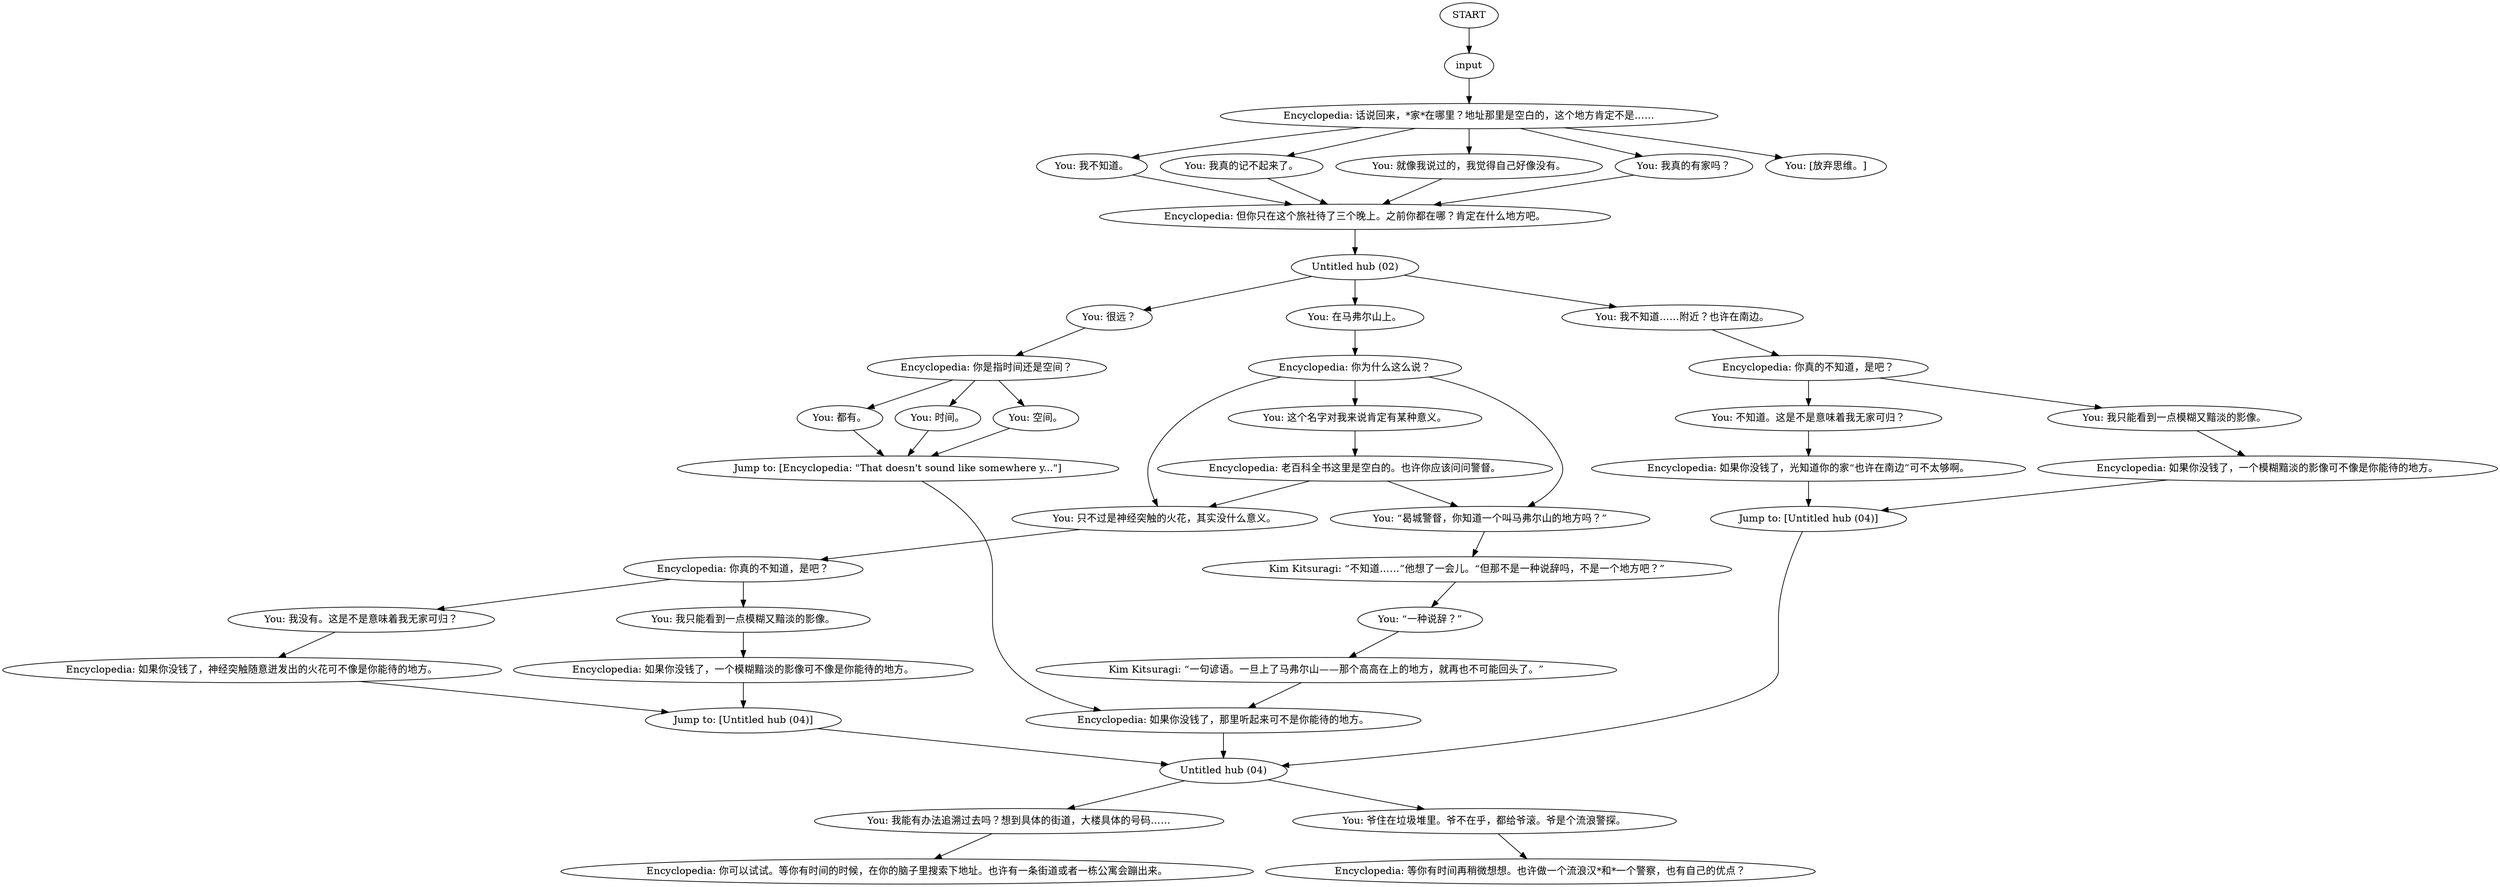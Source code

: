 # WHIRLING F1 ORB / dialogue home
# where is home, what is home afterthought
# ==================================================
digraph G {
	  0 [label="START"];
	  1 [label="input"];
	  2 [label="You: 只不过是神经突触的火花，其实没什么意义。"];
	  3 [label="Untitled hub (04)"];
	  4 [label="You: 我没有。这是不是意味着我无家可归？"];
	  5 [label="Encyclopedia: 如果你没钱了，光知道你的家“也许在南边”可不太够啊。"];
	  6 [label="You: 我真的记不起来了。"];
	  7 [label="You: 时间。"];
	  8 [label="Kim Kitsuragi: “一句谚语。一旦上了马弗尔山——那个高高在上的地方，就再也不可能回头了。”"];
	  9 [label="You: 空间。"];
	  10 [label="Encyclopedia: 如果你没钱了，那里听起来可不是你能待的地方。"];
	  11 [label="Encyclopedia: 如果你没钱了，一个模糊黯淡的影像可不像是你能待的地方。"];
	  12 [label="You: 我不知道……附近？也许在南边。"];
	  13 [label="Encyclopedia: 你真的不知道，是吧？"];
	  14 [label="You: 就像我说过的，我觉得自己好像没有。"];
	  15 [label="Encyclopedia: 你可以试试。等你有时间的时候，在你的脑子里搜索下地址。也许有一条街道或者一栋公寓会蹦出来。"];
	  16 [label="You: 我真的有家吗？"];
	  17 [label="You: 我只能看到一点模糊又黯淡的影像。"];
	  18 [label="Encyclopedia: 如果你没钱了，神经突触随意迸发出的火花可不像是你能待的地方。"];
	  19 [label="Untitled hub (02)"];
	  20 [label="You: 这个名字对我来说肯定有某种意义。"];
	  21 [label="Encyclopedia: 老百科全书这里是空白的。也许你应该问问警督。"];
	  22 [label="You: 不知道。这是不是意味着我无家可归？"];
	  23 [label="Encyclopedia: 如果你没钱了，一个模糊黯淡的影像可不像是你能待的地方。"];
	  24 [label="Encyclopedia: 你真的不知道，是吧？"];
	  25 [label="You: [放弃思维。]"];
	  26 [label="Encyclopedia: 你为什么这么说？"];
	  27 [label="You: “曷城警督，你知道一个叫马弗尔山的地方吗？”"];
	  28 [label="You: 我能有办法追溯过去吗？想到具体的街道，大楼具体的号码……"];
	  29 [label="Jump to: [Untitled hub (04)]"];
	  30 [label="You: 很远？"];
	  31 [label="You: 都有。"];
	  32 [label="Jump to: [Untitled hub (04)]"];
	  33 [label="You: 在马弗尔山上。"];
	  34 [label="You: 爷住在垃圾堆里。爷不在乎，都给爷滚。爷是个流浪警探。"];
	  35 [label="You: 我只能看到一点模糊又黯淡的影像。"];
	  36 [label="Jump to: [Encyclopedia: \"That doesn't sound like somewhere y...\"]"];
	  37 [label="Encyclopedia: 等你有时间再稍微想想。也许做一个流浪汉*和*一个警察，也有自己的优点？"];
	  38 [label="You: 我不知道。"];
	  39 [label="Encyclopedia: 但你只在这个旅社待了三个晚上。之前你都在哪？肯定在什么地方吧。"];
	  41 [label="Encyclopedia: 话说回来，*家*在哪里？地址那里是空白的，这个地方肯定不是……"];
	  42 [label="Encyclopedia: 你是指时间还是空间？"];
	  43 [label="You: “一种说辞？”"];
	  44 [label="Kim Kitsuragi: “不知道……”他想了一会儿。“但那不是一种说辞吗，不是一个地方吧？”"];
	  0 -> 1
	  1 -> 41
	  2 -> 13
	  3 -> 34
	  3 -> 28
	  4 -> 18
	  5 -> 32
	  6 -> 39
	  7 -> 36
	  8 -> 10
	  9 -> 36
	  10 -> 3
	  11 -> 32
	  12 -> 24
	  13 -> 17
	  13 -> 4
	  14 -> 39
	  16 -> 39
	  17 -> 23
	  18 -> 29
	  19 -> 33
	  19 -> 12
	  19 -> 30
	  20 -> 21
	  21 -> 2
	  21 -> 27
	  22 -> 5
	  23 -> 29
	  24 -> 35
	  24 -> 22
	  26 -> 2
	  26 -> 27
	  26 -> 20
	  27 -> 44
	  28 -> 15
	  29 -> 3
	  30 -> 42
	  31 -> 36
	  32 -> 3
	  33 -> 26
	  34 -> 37
	  35 -> 11
	  36 -> 10
	  38 -> 39
	  39 -> 19
	  41 -> 38
	  41 -> 6
	  41 -> 14
	  41 -> 16
	  41 -> 25
	  42 -> 9
	  42 -> 31
	  42 -> 7
	  43 -> 8
	  44 -> 43
}

